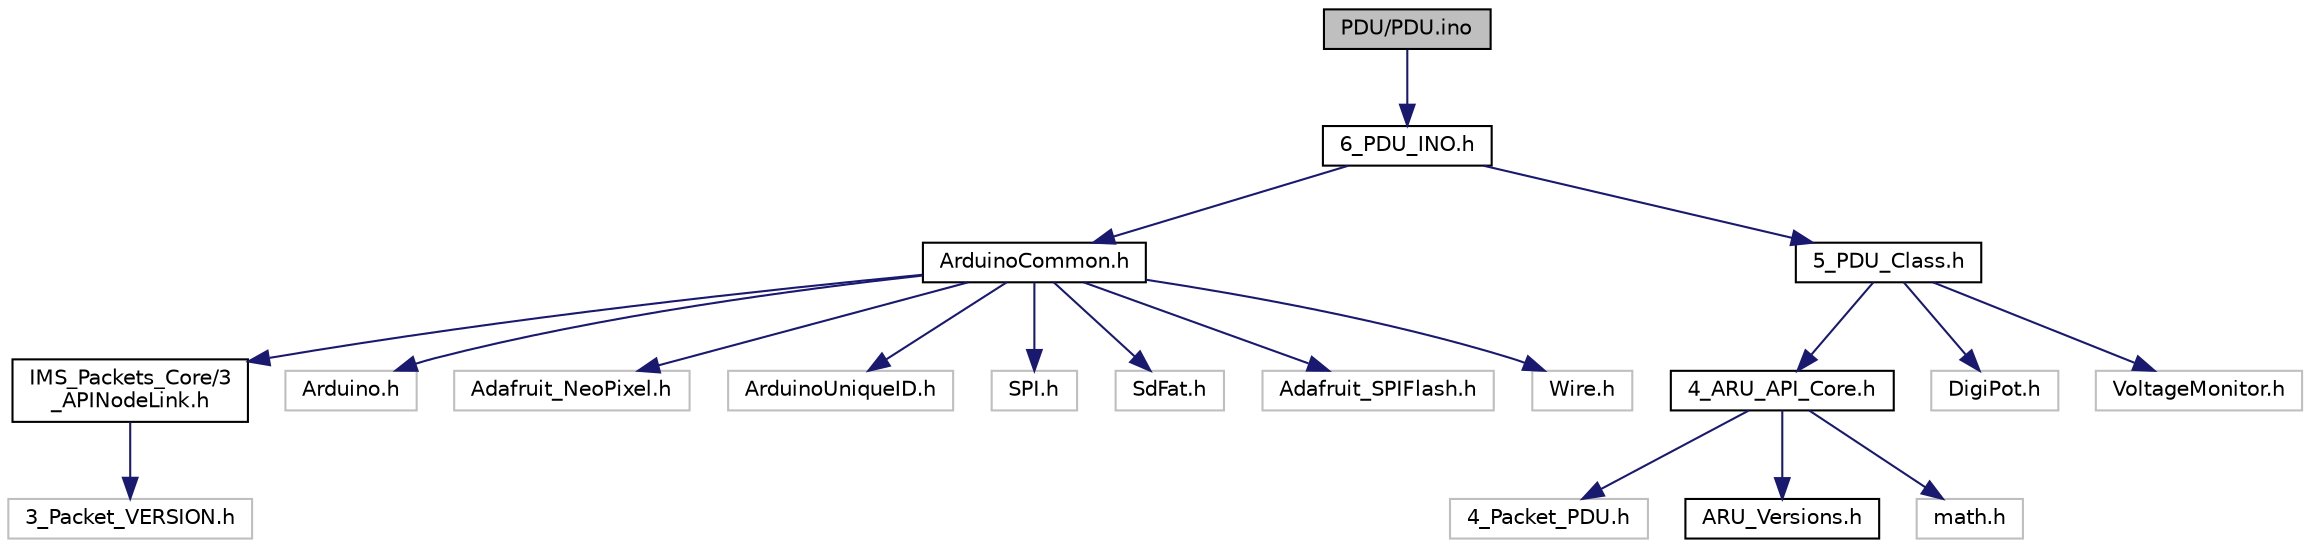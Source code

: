 digraph "PDU/PDU.ino"
{
 // LATEX_PDF_SIZE
  edge [fontname="Helvetica",fontsize="10",labelfontname="Helvetica",labelfontsize="10"];
  node [fontname="Helvetica",fontsize="10",shape=record];
  Node1 [label="PDU/PDU.ino",height=0.2,width=0.4,color="black", fillcolor="grey75", style="filled", fontcolor="black",tooltip="ARU Node Personalization for the PDU PCB Node."];
  Node1 -> Node2 [color="midnightblue",fontsize="10",style="solid",fontname="Helvetica"];
  Node2 [label="6_PDU_INO.h",height=0.2,width=0.4,color="black", fillcolor="white", style="filled",URL="$6___p_d_u___i_n_o_8h.html",tooltip="Arduino FW for PDU PCB of ARU."];
  Node2 -> Node3 [color="midnightblue",fontsize="10",style="solid",fontname="Helvetica"];
  Node3 [label="ArduinoCommon.h",height=0.2,width=0.4,color="black", fillcolor="white", style="filled",URL="$_arduino_common_8h_source.html",tooltip=" "];
  Node3 -> Node4 [color="midnightblue",fontsize="10",style="solid",fontname="Helvetica"];
  Node4 [label="IMS_Packets_Core/3\l_APINodeLink.h",height=0.2,width=0.4,color="black", fillcolor="white", style="filled",URL="$3___a_p_i_node_link_8h.html",tooltip="Extension of the Packets Core utilizing Header Packets."];
  Node4 -> Node5 [color="midnightblue",fontsize="10",style="solid",fontname="Helvetica"];
  Node5 [label="3_Packet_VERSION.h",height=0.2,width=0.4,color="grey75", fillcolor="white", style="filled",tooltip=" "];
  Node3 -> Node6 [color="midnightblue",fontsize="10",style="solid",fontname="Helvetica"];
  Node6 [label="Arduino.h",height=0.2,width=0.4,color="grey75", fillcolor="white", style="filled",tooltip=" "];
  Node3 -> Node7 [color="midnightblue",fontsize="10",style="solid",fontname="Helvetica"];
  Node7 [label="Adafruit_NeoPixel.h",height=0.2,width=0.4,color="grey75", fillcolor="white", style="filled",tooltip=" "];
  Node3 -> Node8 [color="midnightblue",fontsize="10",style="solid",fontname="Helvetica"];
  Node8 [label="ArduinoUniqueID.h",height=0.2,width=0.4,color="grey75", fillcolor="white", style="filled",tooltip=" "];
  Node3 -> Node9 [color="midnightblue",fontsize="10",style="solid",fontname="Helvetica"];
  Node9 [label="SPI.h",height=0.2,width=0.4,color="grey75", fillcolor="white", style="filled",tooltip=" "];
  Node3 -> Node10 [color="midnightblue",fontsize="10",style="solid",fontname="Helvetica"];
  Node10 [label="SdFat.h",height=0.2,width=0.4,color="grey75", fillcolor="white", style="filled",tooltip=" "];
  Node3 -> Node11 [color="midnightblue",fontsize="10",style="solid",fontname="Helvetica"];
  Node11 [label="Adafruit_SPIFlash.h",height=0.2,width=0.4,color="grey75", fillcolor="white", style="filled",tooltip=" "];
  Node3 -> Node12 [color="midnightblue",fontsize="10",style="solid",fontname="Helvetica"];
  Node12 [label="Wire.h",height=0.2,width=0.4,color="grey75", fillcolor="white", style="filled",tooltip=" "];
  Node2 -> Node13 [color="midnightblue",fontsize="10",style="solid",fontname="Helvetica"];
  Node13 [label="5_PDU_Class.h",height=0.2,width=0.4,color="black", fillcolor="white", style="filled",URL="$5___p_d_u___class_8h.html",tooltip="ARU Node Personalization for the PDU PCB Node."];
  Node13 -> Node14 [color="midnightblue",fontsize="10",style="solid",fontname="Helvetica"];
  Node14 [label="4_ARU_API_Core.h",height=0.2,width=0.4,color="black", fillcolor="white", style="filled",URL="$4___a_r_u___a_p_i___core_8h.html",tooltip="Application Base of Envistacom's Antenna Reference Unit (ARU) Firmware (FW)"];
  Node14 -> Node15 [color="midnightblue",fontsize="10",style="solid",fontname="Helvetica"];
  Node15 [label="4_Packet_PDU.h",height=0.2,width=0.4,color="grey75", fillcolor="white", style="filled",tooltip=" "];
  Node14 -> Node16 [color="midnightblue",fontsize="10",style="solid",fontname="Helvetica"];
  Node16 [label="ARU_Versions.h",height=0.2,width=0.4,color="black", fillcolor="white", style="filled",URL="$_a_r_u___versions_8h.html",tooltip=" "];
  Node14 -> Node17 [color="midnightblue",fontsize="10",style="solid",fontname="Helvetica"];
  Node17 [label="math.h",height=0.2,width=0.4,color="grey75", fillcolor="white", style="filled",tooltip=" "];
  Node13 -> Node18 [color="midnightblue",fontsize="10",style="solid",fontname="Helvetica"];
  Node18 [label="DigiPot.h",height=0.2,width=0.4,color="grey75", fillcolor="white", style="filled",tooltip=" "];
  Node13 -> Node19 [color="midnightblue",fontsize="10",style="solid",fontname="Helvetica"];
  Node19 [label="VoltageMonitor.h",height=0.2,width=0.4,color="grey75", fillcolor="white", style="filled",tooltip=" "];
}
